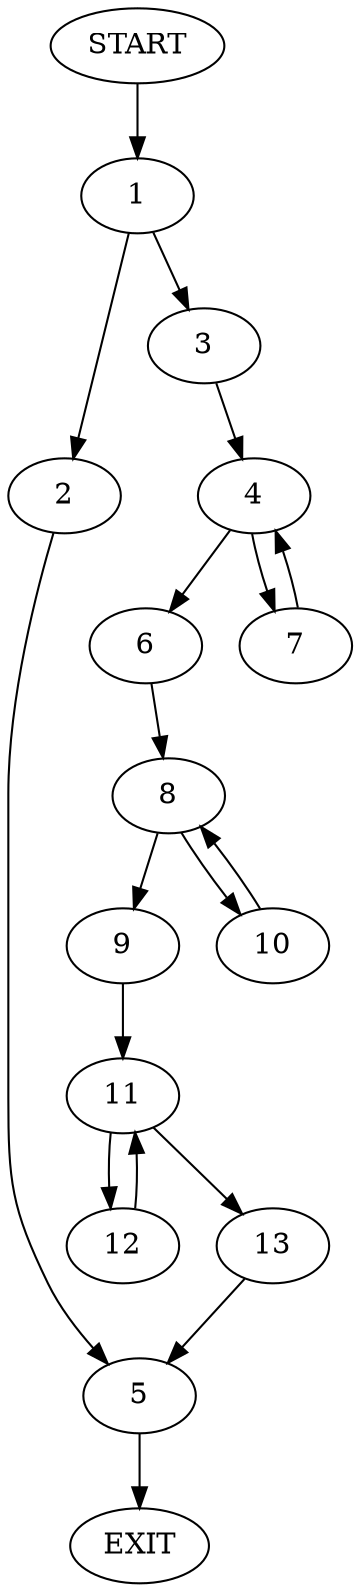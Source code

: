 digraph {
0 [label="START"]
14 [label="EXIT"]
0 -> 1
1 -> 2
1 -> 3
3 -> 4
2 -> 5
4 -> 6
4 -> 7
7 -> 4
6 -> 8
8 -> 9
8 -> 10
10 -> 8
9 -> 11
11 -> 12
11 -> 13
13 -> 5
12 -> 11
5 -> 14
}
